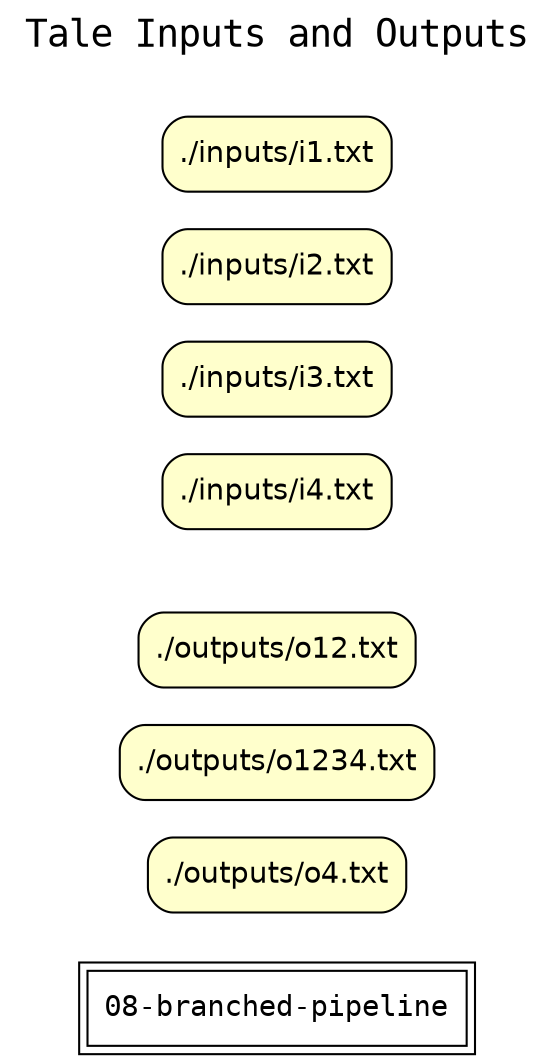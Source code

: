 # Run ID: http://wholetale.org/tale2035/version_1021/run_1119#
digraph wt_run {
rankdir=LR

# graph title
fontname=Courier; fontsize=18; labelloc=t
label="Tale Inputs and Outputs"

# the tale run
node[shape=box style="filled" fillcolor="#FFFFFF" peripheries=2 fontname=Courier]
"08-branched-pipeline"

# output files
subgraph cluster_outputs { label=""; color=white; penwidth=0
subgraph cluster_outputs_inner { label=""; color=white
node[shape=box style="rounded,filled" fillcolor="#FFFFCC" peripheries=1 fontname=Helvetica]
"http://wholetale.org/tale_2035/version_1021/run_1119#data_file_i29" [label="./outputs/o12.txt"]
"http://wholetale.org/tale_2035/version_1021/run_1119#data_file_i30" [label="./outputs/o1234.txt"]
"http://wholetale.org/tale_2035/version_1021/run_1119#data_file_i31" [label="./outputs/o4.txt"]
}}

# input files
subgraph cluster_inputs { label=""; color=white; penwidth=0
subgraph cluster_inputs_inner { label=""; color=white
node[shape=box style="rounded,filled" fillcolor="#FFFFCC" peripheries=1 fontname=Helvetica]
"http://wholetale.org/tale_2035/version_1021/run_1119#data_file_i23" [label="./inputs/i1.txt"]
"http://wholetale.org/tale_2035/version_1021/run_1119#data_file_i24" [label="./inputs/i2.txt"]
"http://wholetale.org/tale_2035/version_1021/run_1119#data_file_i26" [label="./inputs/i3.txt"]
"http://wholetale.org/tale_2035/version_1021/run_1119#data_file_i28" [label="./inputs/i4.txt"]
}}

}